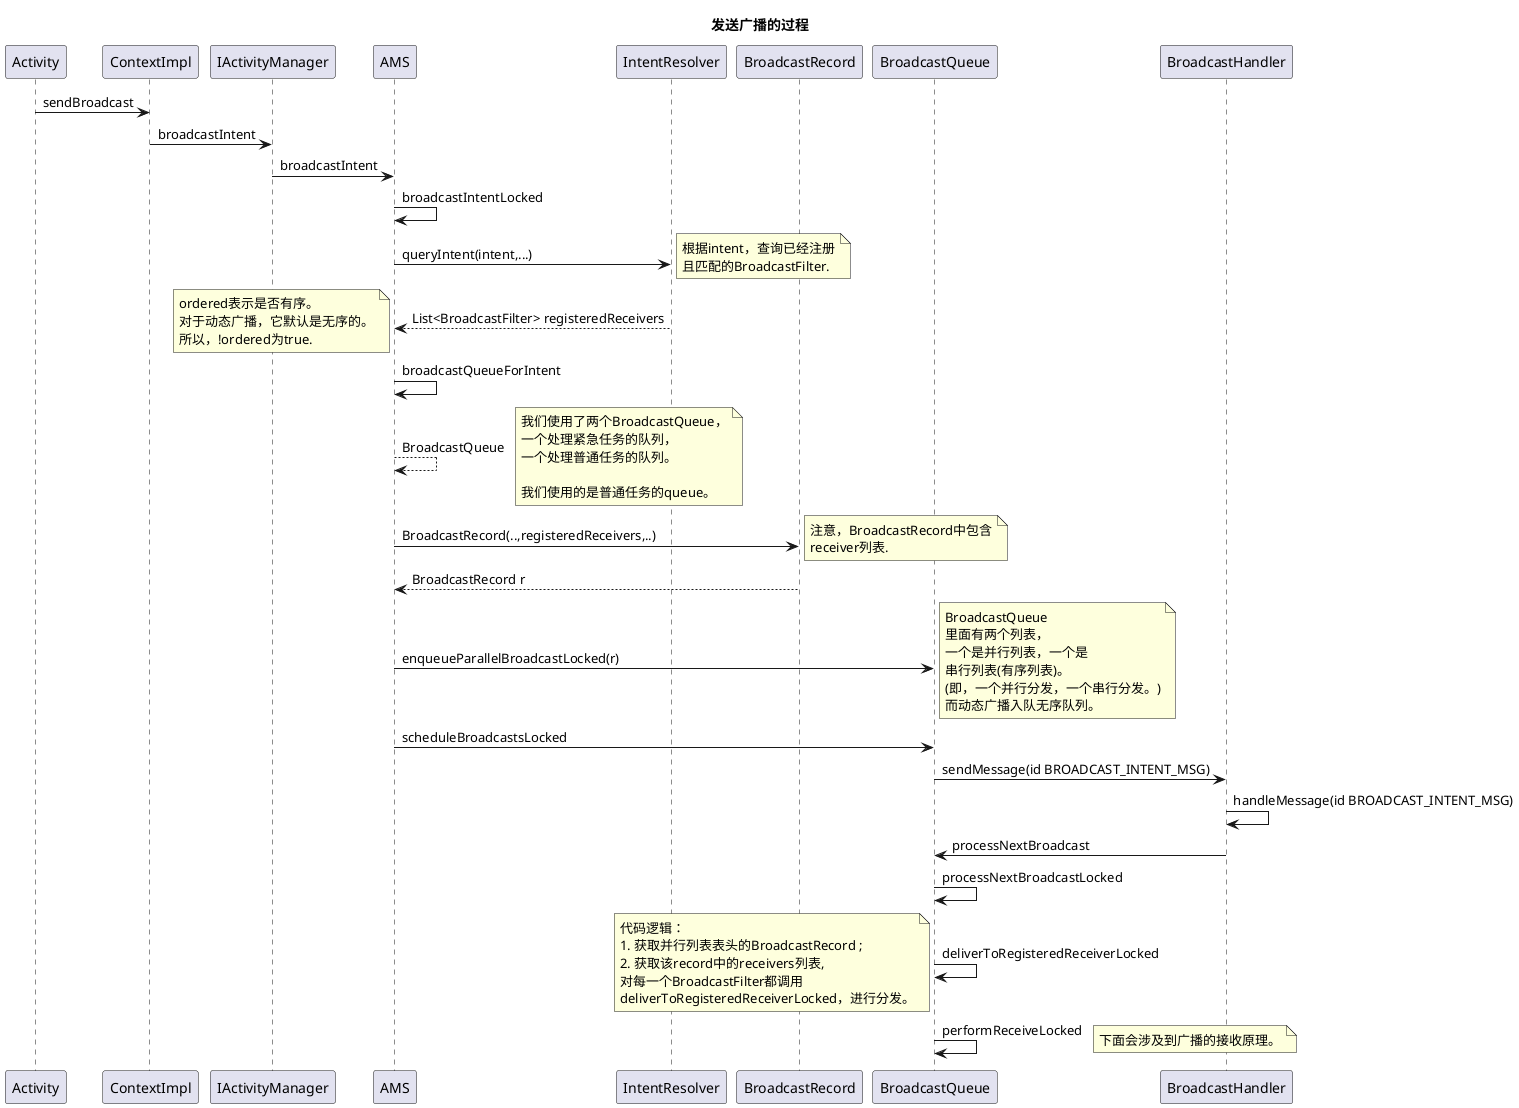 @startuml
title 发送广播的过程
Activity -> ContextImpl : sendBroadcast

ContextImpl -> IActivityManager : broadcastIntent

IActivityManager -> AMS : broadcastIntent

AMS -> AMS : broadcastIntentLocked

AMS -> IntentResolver : queryIntent(intent,...)
note right
根据intent，查询已经注册
且匹配的BroadcastFilter.
end note

AMS <-- IntentResolver : List<BroadcastFilter> registeredReceivers
note left
ordered表示是否有序。
对于动态广播，它默认是无序的。
所以，!ordered为true.
end note

AMS -> AMS : broadcastQueueForIntent

AMS --> AMS : BroadcastQueue
note right
我们使用了两个BroadcastQueue，
一个处理紧急任务的队列，
一个处理普通任务的队列。

我们使用的是普通任务的queue。
end note

AMS -> BroadcastRecord : BroadcastRecord(..,registeredReceivers,..)
note right
注意，BroadcastRecord中包含
receiver列表.
end note
AMS <-- BroadcastRecord : BroadcastRecord r

AMS -> BroadcastQueue : enqueueParallelBroadcastLocked(r)
note right
BroadcastQueue
里面有两个列表，
一个是并行列表，一个是
串行列表(有序列表)。
(即，一个并行分发，一个串行分发。)
而动态广播入队无序队列。
end note

AMS -> BroadcastQueue : scheduleBroadcastsLocked

BroadcastQueue -> BroadcastHandler : sendMessage(id BROADCAST_INTENT_MSG)

BroadcastHandler -> BroadcastHandler : handleMessage(id BROADCAST_INTENT_MSG)

BroadcastHandler -> BroadcastQueue : processNextBroadcast

BroadcastQueue -> BroadcastQueue : processNextBroadcastLocked

'code in processNextBroadcastLocked'
' 动态广播的分发代码如下
 ' // First, deliver any non-serialized broadcasts right away.
 '        while (mParallelBroadcasts.size() > 0) {
 '            r = mParallelBroadcasts.remove(0);
 '            r.dispatchTime = SystemClock.uptimeMillis();
 '            r.dispatchClockTime = System.currentTimeMillis();
 '
 '            final int N = r.receivers.size();
 '            if (DEBUG_BROADCAST_LIGHT) Slog.v(TAG_BROADCAST, "Processing parallel broadcast ["
 '                    + mQueueName + "] " + r);
 '            for (int i=0; i<N; i++) {
 '                Object target = r.receivers.get(i);
 '                if (DEBUG_BROADCAST)  Slog.v(TAG_BROADCAST,
 '                        "Delivering non-ordered on [" + mQueueName + "] to registered "
 '                        + target + ": " + r);
 '                deliverToRegisteredReceiverLocked(r, (BroadcastFilter)target, false, i);
 '            }
 '            addBroadcastToHistoryLocked(r);
 '        }'
BroadcastQueue -> BroadcastQueue : deliverToRegisteredReceiverLocked
note left
代码逻辑：
1. 获取并行列表表头的BroadcastRecord ;
2. 获取该record中的receivers列表,
对每一个BroadcastFilter都调用
deliverToRegisteredReceiverLocked，进行分发。
end note

BroadcastQueue -> BroadcastQueue : performReceiveLocked
note right
下面会涉及到广播的接收原理。
end note


@enduml